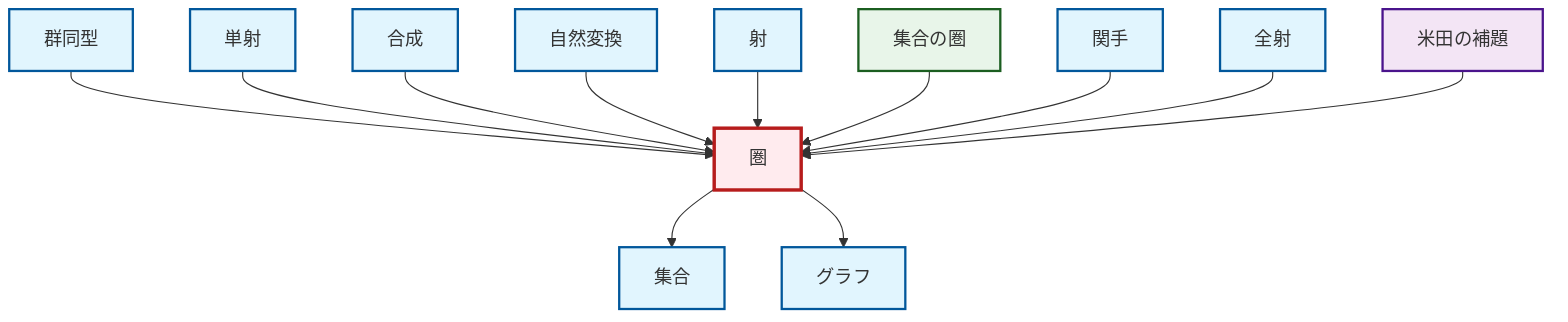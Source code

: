 graph TD
    classDef definition fill:#e1f5fe,stroke:#01579b,stroke-width:2px
    classDef theorem fill:#f3e5f5,stroke:#4a148c,stroke-width:2px
    classDef axiom fill:#fff3e0,stroke:#e65100,stroke-width:2px
    classDef example fill:#e8f5e9,stroke:#1b5e20,stroke-width:2px
    classDef current fill:#ffebee,stroke:#b71c1c,stroke-width:3px
    def-graph["グラフ"]:::definition
    def-category["圏"]:::definition
    def-composition["合成"]:::definition
    def-epimorphism["全射"]:::definition
    thm-yoneda["米田の補題"]:::theorem
    def-functor["関手"]:::definition
    def-isomorphism["群同型"]:::definition
    ex-set-category["集合の圏"]:::example
    def-morphism["射"]:::definition
    def-set["集合"]:::definition
    def-natural-transformation["自然変換"]:::definition
    def-monomorphism["単射"]:::definition
    def-isomorphism --> def-category
    def-monomorphism --> def-category
    def-category --> def-set
    def-category --> def-graph
    def-composition --> def-category
    def-natural-transformation --> def-category
    def-morphism --> def-category
    ex-set-category --> def-category
    def-functor --> def-category
    def-epimorphism --> def-category
    thm-yoneda --> def-category
    class def-category current